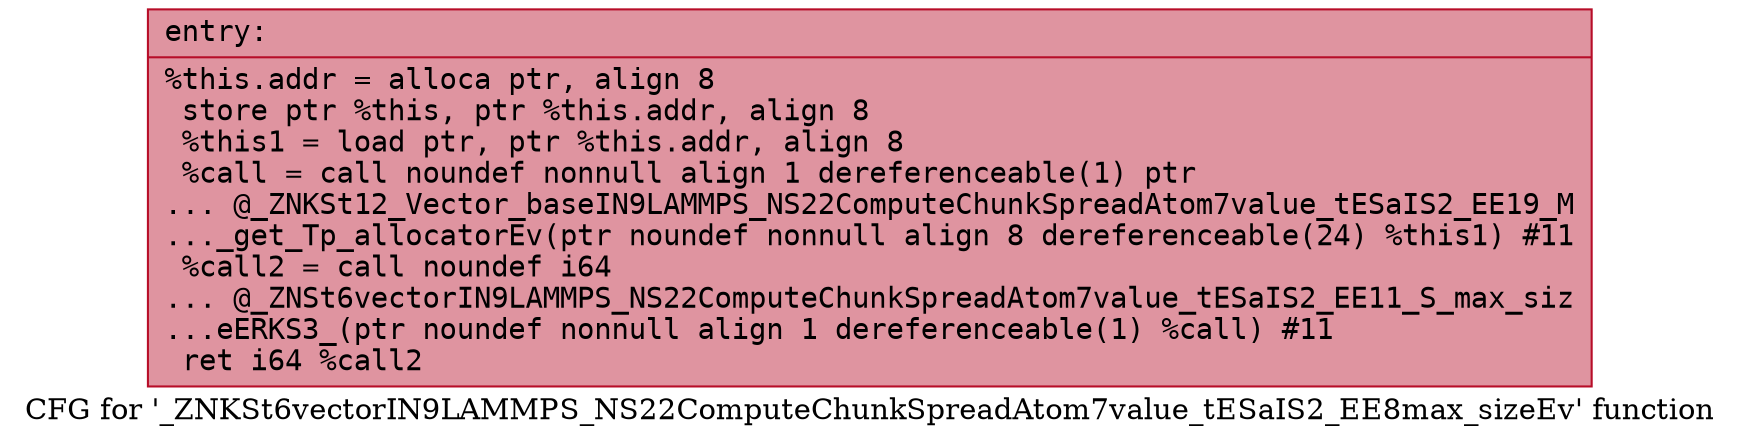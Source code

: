 digraph "CFG for '_ZNKSt6vectorIN9LAMMPS_NS22ComputeChunkSpreadAtom7value_tESaIS2_EE8max_sizeEv' function" {
	label="CFG for '_ZNKSt6vectorIN9LAMMPS_NS22ComputeChunkSpreadAtom7value_tESaIS2_EE8max_sizeEv' function";

	Node0x55a8964a8d10 [shape=record,color="#b70d28ff", style=filled, fillcolor="#b70d2870" fontname="Courier",label="{entry:\l|  %this.addr = alloca ptr, align 8\l  store ptr %this, ptr %this.addr, align 8\l  %this1 = load ptr, ptr %this.addr, align 8\l  %call = call noundef nonnull align 1 dereferenceable(1) ptr\l... @_ZNKSt12_Vector_baseIN9LAMMPS_NS22ComputeChunkSpreadAtom7value_tESaIS2_EE19_M\l..._get_Tp_allocatorEv(ptr noundef nonnull align 8 dereferenceable(24) %this1) #11\l  %call2 = call noundef i64\l... @_ZNSt6vectorIN9LAMMPS_NS22ComputeChunkSpreadAtom7value_tESaIS2_EE11_S_max_siz\l...eERKS3_(ptr noundef nonnull align 1 dereferenceable(1) %call) #11\l  ret i64 %call2\l}"];
}
